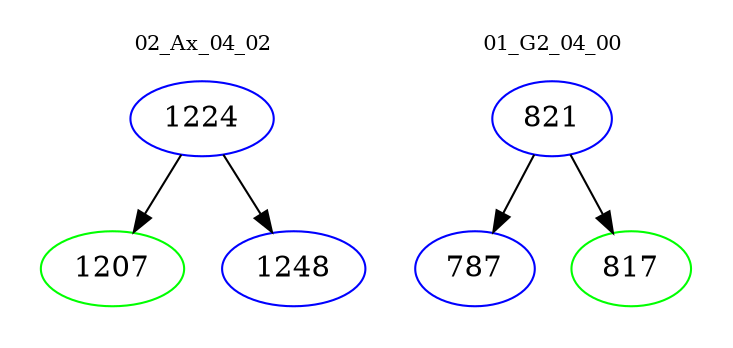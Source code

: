 digraph{
subgraph cluster_0 {
color = white
label = "02_Ax_04_02";
fontsize=10;
T0_1224 [label="1224", color="blue"]
T0_1224 -> T0_1207 [color="black"]
T0_1207 [label="1207", color="green"]
T0_1224 -> T0_1248 [color="black"]
T0_1248 [label="1248", color="blue"]
}
subgraph cluster_1 {
color = white
label = "01_G2_04_00";
fontsize=10;
T1_821 [label="821", color="blue"]
T1_821 -> T1_787 [color="black"]
T1_787 [label="787", color="blue"]
T1_821 -> T1_817 [color="black"]
T1_817 [label="817", color="green"]
}
}
